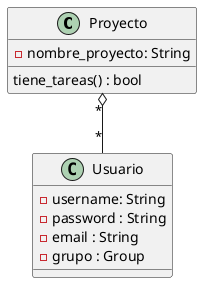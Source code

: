 @startuml
'https://plantuml.com/class-diagram

class Proyecto{
    - nombre_proyecto: String
    tiene_tareas() : bool
}

class Usuario{
    - username: String
    - password : String
    - email : String
    - grupo : Group
}

Proyecto "*" o-- "*" Usuario
@enduml